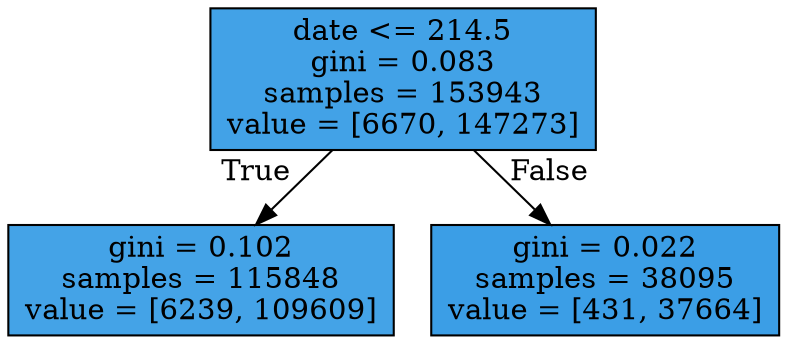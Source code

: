 digraph Tree {
node [shape=box, style="filled", color="black"] ;
0 [label="date <= 214.5\ngini = 0.083\nsamples = 153943\nvalue = [6670, 147273]", fillcolor="#399de5f3"] ;
1 [label="gini = 0.102\nsamples = 115848\nvalue = [6239, 109609]", fillcolor="#399de5f0"] ;
0 -> 1 [labeldistance=2.5, labelangle=45, headlabel="True"] ;
2 [label="gini = 0.022\nsamples = 38095\nvalue = [431, 37664]", fillcolor="#399de5fc"] ;
0 -> 2 [labeldistance=2.5, labelangle=-45, headlabel="False"] ;
}